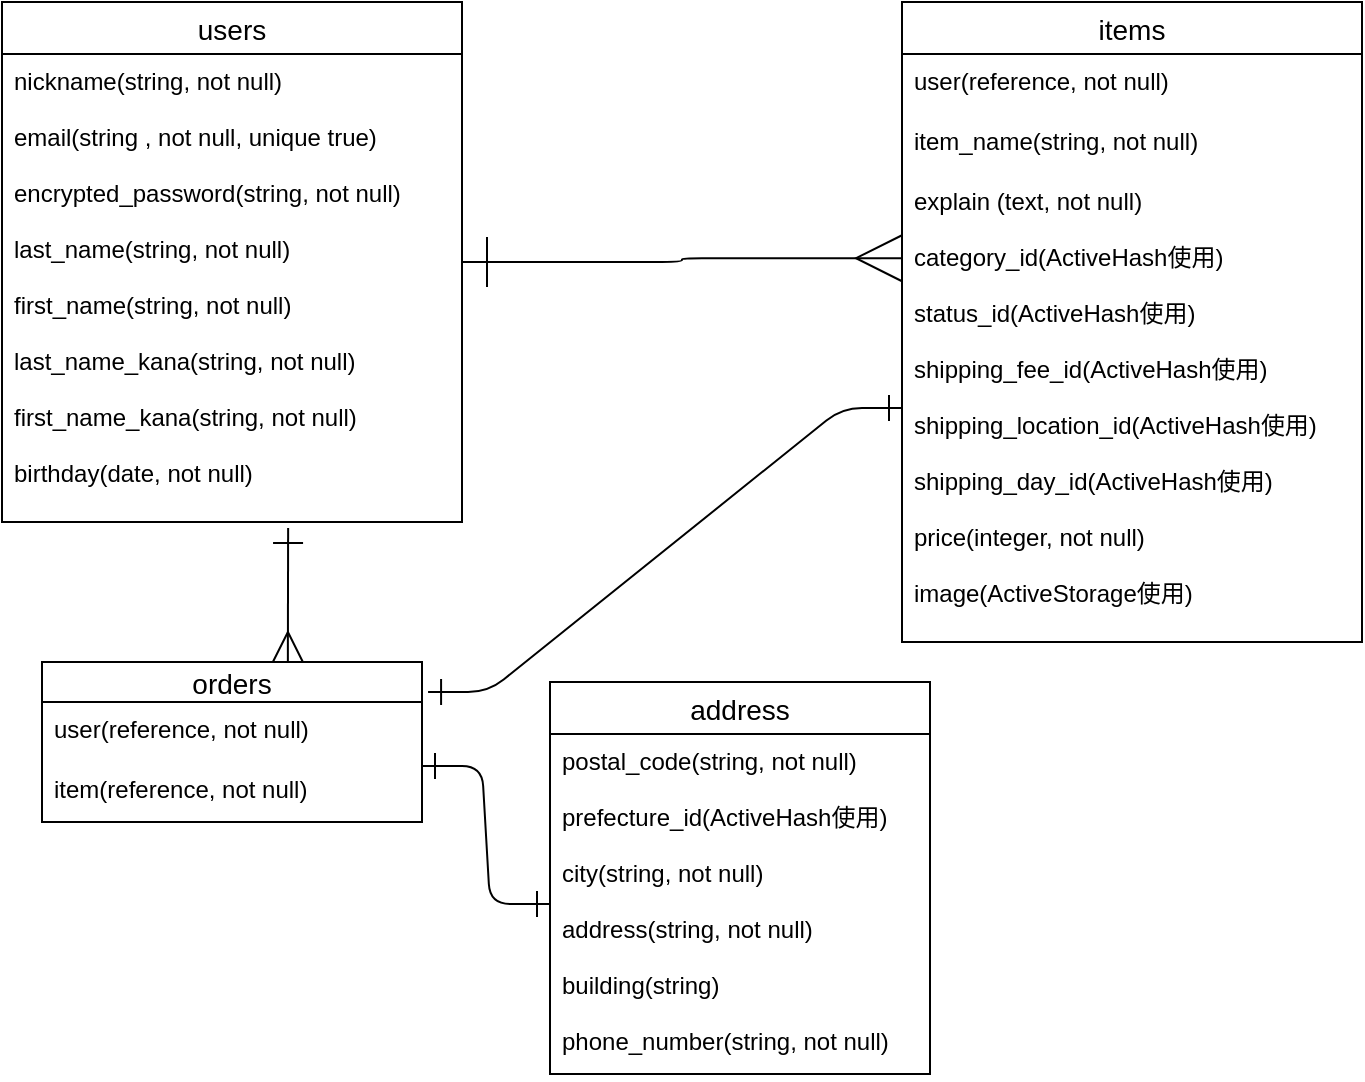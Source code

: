 <mxfile>
    <diagram id="ARdx1X4hui4LARI6hUSX" name="ページ1">
        <mxGraphModel dx="655" dy="547" grid="1" gridSize="10" guides="1" tooltips="1" connect="1" arrows="1" fold="1" page="1" pageScale="1" pageWidth="827" pageHeight="1169" math="0" shadow="0">
            <root>
                <mxCell id="0"/>
                <mxCell id="1" parent="0"/>
                <mxCell id="3" value="users" style="swimlane;fontStyle=0;childLayout=stackLayout;horizontal=1;startSize=26;horizontalStack=0;resizeParent=1;resizeParentMax=0;resizeLast=0;collapsible=1;marginBottom=0;align=center;fontSize=14;" parent="1" vertex="1">
                    <mxGeometry x="60" y="20" width="230" height="260" as="geometry"/>
                </mxCell>
                <mxCell id="4" value="nickname(string, not null)&#10;&#10;email(string , not null, unique true)&#10;&#10;encrypted_password(string, not null)&#10;&#10;last_name(string, not null)&#10;&#10;first_name(string, not null)&#10;&#10;last_name_kana(string, not null)&#10;&#10;first_name_kana(string, not null)&#10;&#10;birthday(date, not null)" style="text;strokeColor=none;fillColor=none;spacingLeft=4;spacingRight=4;overflow=hidden;rotatable=0;points=[[0,0.5],[1,0.5]];portConstraint=eastwest;fontSize=12;" parent="3" vertex="1">
                    <mxGeometry y="26" width="230" height="234" as="geometry"/>
                </mxCell>
                <mxCell id="8" value="items" style="swimlane;fontStyle=0;childLayout=stackLayout;horizontal=1;startSize=26;horizontalStack=0;resizeParent=1;resizeParentMax=0;resizeLast=0;collapsible=1;marginBottom=0;align=center;fontSize=14;" parent="1" vertex="1">
                    <mxGeometry x="510" y="20" width="230" height="320" as="geometry"/>
                </mxCell>
                <mxCell id="9" value="user(reference, not null)&#10;" style="text;strokeColor=none;fillColor=none;spacingLeft=4;spacingRight=4;overflow=hidden;rotatable=0;points=[[0,0.5],[1,0.5]];portConstraint=eastwest;fontSize=12;" parent="8" vertex="1">
                    <mxGeometry y="26" width="230" height="30" as="geometry"/>
                </mxCell>
                <mxCell id="10" value="item_name(string, not null)&#10;" style="text;strokeColor=none;fillColor=none;spacingLeft=4;spacingRight=4;overflow=hidden;rotatable=0;points=[[0,0.5],[1,0.5]];portConstraint=eastwest;fontSize=12;" parent="8" vertex="1">
                    <mxGeometry y="56" width="230" height="30" as="geometry"/>
                </mxCell>
                <mxCell id="11" value="explain (text, not null)&#10;&#10;category_id(ActiveHash使用)&#10;&#10;status_id(ActiveHash使用)&#10;&#10;shipping_fee_id(ActiveHash使用)&#10;&#10;shipping_location_id(ActiveHash使用)&#10;&#10;shipping_day_id(ActiveHash使用)&#10;&#10;price(integer, not null)&#10;&#10;image(ActiveStorage使用)" style="text;strokeColor=none;fillColor=none;spacingLeft=4;spacingRight=4;overflow=hidden;rotatable=0;points=[[0,0.5],[1,0.5]];portConstraint=eastwest;fontSize=12;" parent="8" vertex="1">
                    <mxGeometry y="86" width="230" height="234" as="geometry"/>
                </mxCell>
                <mxCell id="12" value="orders" style="swimlane;fontStyle=0;childLayout=stackLayout;horizontal=1;startSize=20;horizontalStack=0;resizeParent=1;resizeParentMax=0;resizeLast=0;collapsible=1;marginBottom=0;align=center;fontSize=14;" parent="1" vertex="1">
                    <mxGeometry x="80" y="350" width="190" height="80" as="geometry"/>
                </mxCell>
                <mxCell id="13" value="user(reference, not null)" style="text;strokeColor=none;fillColor=none;spacingLeft=4;spacingRight=4;overflow=hidden;rotatable=0;points=[[0,0.5],[1,0.5]];portConstraint=eastwest;fontSize=12;" parent="12" vertex="1">
                    <mxGeometry y="20" width="190" height="30" as="geometry"/>
                </mxCell>
                <mxCell id="14" value="item(reference, not null)" style="text;strokeColor=none;fillColor=none;spacingLeft=4;spacingRight=4;overflow=hidden;rotatable=0;points=[[0,0.5],[1,0.5]];portConstraint=eastwest;fontSize=12;" parent="12" vertex="1">
                    <mxGeometry y="50" width="190" height="30" as="geometry"/>
                </mxCell>
                <mxCell id="21" value="" style="edgeStyle=orthogonalEdgeStyle;fontSize=12;html=1;endArrow=ERmany;startArrow=ERone;exitX=1;exitY=0.5;exitDx=0;exitDy=0;endFill=0;strokeWidth=1;endSize=21;startFill=0;startSize=23;entryX=0;entryY=0.18;entryDx=0;entryDy=0;entryPerimeter=0;" parent="1" source="3" target="11" edge="1">
                    <mxGeometry width="100" height="100" relative="1" as="geometry">
                        <mxPoint x="480" y="250" as="sourcePoint"/>
                        <mxPoint x="530" y="151" as="targetPoint"/>
                    </mxGeometry>
                </mxCell>
                <mxCell id="35" value="address" style="swimlane;fontStyle=0;childLayout=stackLayout;horizontal=1;startSize=26;horizontalStack=0;resizeParent=1;resizeParentMax=0;resizeLast=0;collapsible=1;marginBottom=0;align=center;fontSize=14;" vertex="1" parent="1">
                    <mxGeometry x="334" y="360" width="190" height="196" as="geometry"/>
                </mxCell>
                <mxCell id="15" value="postal_code(string, not null)&#10;&#10;prefecture_id(ActiveHash使用)&#10;&#10;city(string, not null)&#10;&#10;address(string, not null)&#10;&#10;building(string)&#10;&#10;phone_number(string, not null)" style="text;strokeColor=none;fillColor=none;spacingLeft=4;spacingRight=4;overflow=hidden;rotatable=0;points=[[0,0.5],[1,0.5]];portConstraint=eastwest;fontSize=12;" parent="35" vertex="1">
                    <mxGeometry y="26" width="190" height="170" as="geometry"/>
                </mxCell>
                <mxCell id="39" value="" style="fontSize=12;html=1;endArrow=ERmany;exitX=0.622;exitY=1.013;exitDx=0;exitDy=0;exitPerimeter=0;endFill=0;endSize=13;startArrow=ERone;startFill=0;startSize=13;entryX=0.647;entryY=0;entryDx=0;entryDy=0;entryPerimeter=0;" edge="1" parent="1" source="4" target="12">
                    <mxGeometry width="100" height="100" relative="1" as="geometry">
                        <mxPoint x="320" y="330" as="sourcePoint"/>
                        <mxPoint x="203" y="340" as="targetPoint"/>
                    </mxGeometry>
                </mxCell>
                <mxCell id="40" value="" style="edgeStyle=entityRelationEdgeStyle;fontSize=12;html=1;endArrow=ERone;endFill=0;exitX=1.016;exitY=-0.167;exitDx=0;exitDy=0;exitPerimeter=0;startArrow=ERone;startFill=0;endSize=11;startSize=11;" edge="1" parent="1" source="13" target="11">
                    <mxGeometry width="100" height="100" relative="1" as="geometry">
                        <mxPoint x="320" y="330" as="sourcePoint"/>
                        <mxPoint x="420" y="230" as="targetPoint"/>
                    </mxGeometry>
                </mxCell>
                <mxCell id="41" value="" style="edgeStyle=entityRelationEdgeStyle;fontSize=12;html=1;endArrow=ERone;endFill=0;exitX=1.016;exitY=-0.167;exitDx=0;exitDy=0;exitPerimeter=0;startArrow=ERone;startFill=0;endSize=11;startSize=11;" edge="1" parent="1" target="15">
                    <mxGeometry width="100" height="100" relative="1" as="geometry">
                        <mxPoint x="270.0" y="401.99" as="sourcePoint"/>
                        <mxPoint x="506.96" y="260" as="targetPoint"/>
                    </mxGeometry>
                </mxCell>
            </root>
        </mxGraphModel>
    </diagram>
</mxfile>
